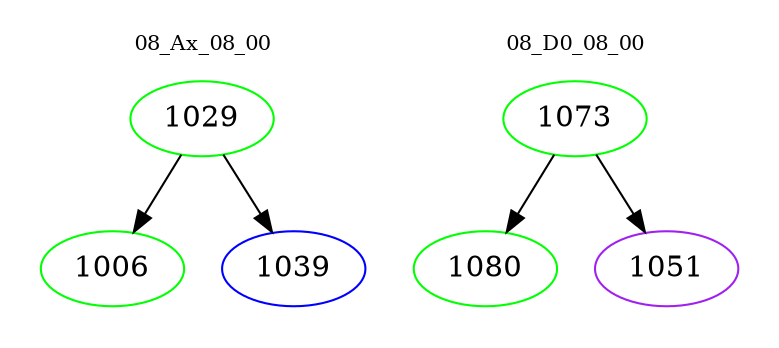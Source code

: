 digraph{
subgraph cluster_0 {
color = white
label = "08_Ax_08_00";
fontsize=10;
T0_1029 [label="1029", color="green"]
T0_1029 -> T0_1006 [color="black"]
T0_1006 [label="1006", color="green"]
T0_1029 -> T0_1039 [color="black"]
T0_1039 [label="1039", color="blue"]
}
subgraph cluster_1 {
color = white
label = "08_D0_08_00";
fontsize=10;
T1_1073 [label="1073", color="green"]
T1_1073 -> T1_1080 [color="black"]
T1_1080 [label="1080", color="green"]
T1_1073 -> T1_1051 [color="black"]
T1_1051 [label="1051", color="purple"]
}
}
